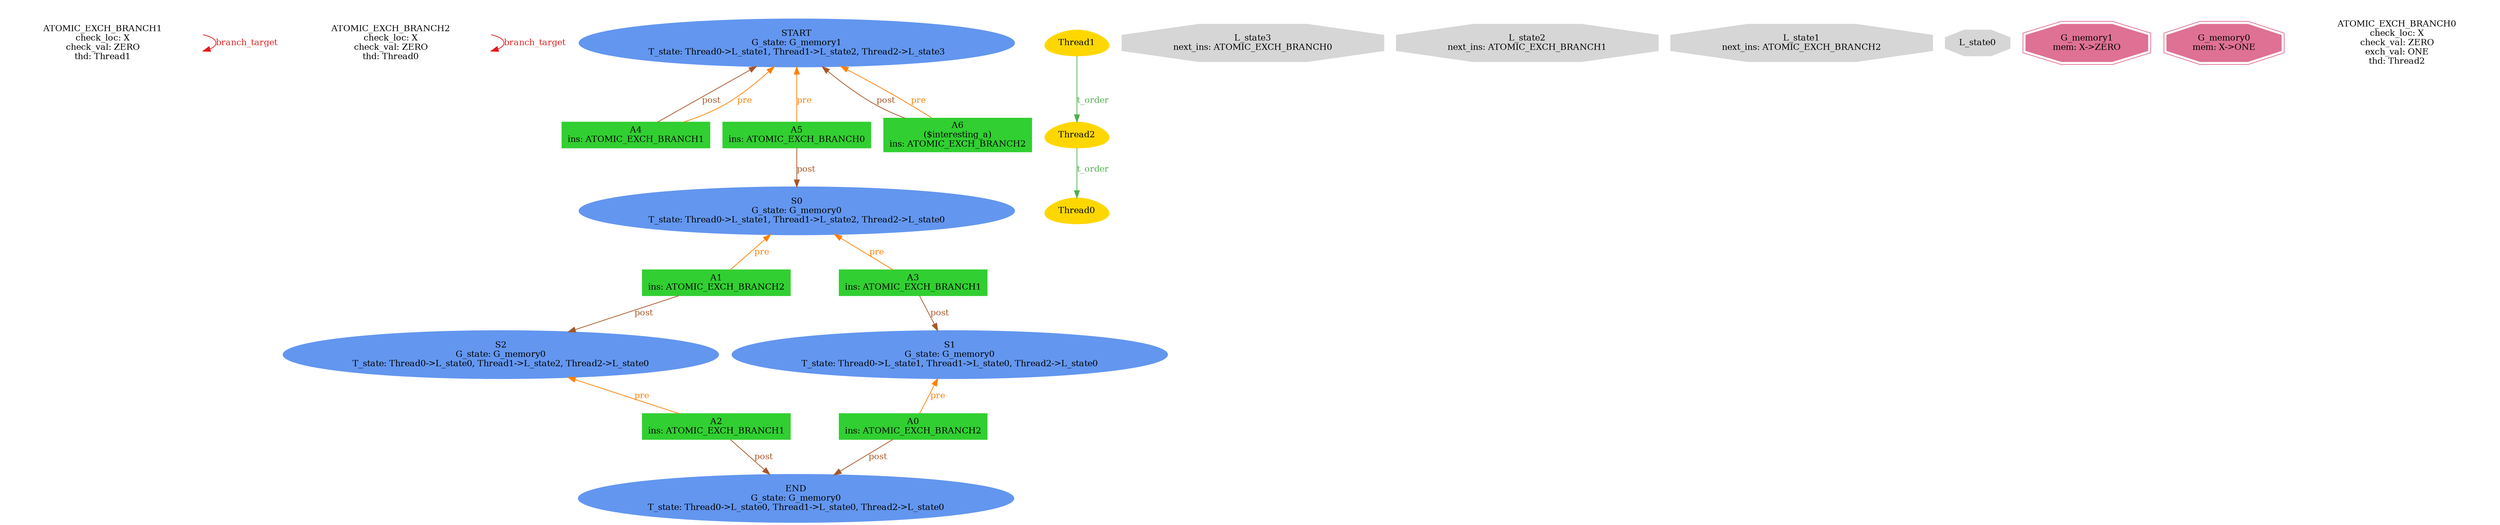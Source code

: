 digraph "graph" {
graph [fontsize=12]
node [fontsize=12]
edge [fontsize=12]
rankdir=TB;
"N20" -> "N20" [uuid = "<ATOMIC_EXCH_BRANCH1, ATOMIC_EXCH_BRANCH1>", color = "#e41a1c", fontcolor = "#e41a1c", style = "solid", label = "branch_target", dir = "forward", weight = "1"]
"N19" -> "N19" [uuid = "<ATOMIC_EXCH_BRANCH2, ATOMIC_EXCH_BRANCH2>", color = "#e41a1c", fontcolor = "#e41a1c", style = "solid", label = "branch_target", dir = "forward", weight = "1"]
"N14" -> "N10" [uuid = "<A0, END>", color = "#a65628", fontcolor = "#a65628", style = "solid", label = "post", dir = "forward", weight = "1"]
"N13" -> "N12" [uuid = "<A1, S2>", color = "#a65628", fontcolor = "#a65628", style = "solid", label = "post", dir = "forward", weight = "1"]
"N11" -> "N10" [uuid = "<A2, END>", color = "#a65628", fontcolor = "#a65628", style = "solid", label = "post", dir = "forward", weight = "1"]
"N16" -> "N15" [uuid = "<A3, S1>", color = "#a65628", fontcolor = "#a65628", style = "solid", label = "post", dir = "forward", weight = "1"]
"N23" -> "N22" [uuid = "<A4, START>", color = "#a65628", fontcolor = "#a65628", style = "solid", label = "post", dir = "back", weight = "1"]
"N18" -> "N17" [uuid = "<A5, S0>", color = "#a65628", fontcolor = "#a65628", style = "solid", label = "post", dir = "forward", weight = "1"]
"N23" -> "N21" [uuid = "<A6, START>", color = "#a65628", fontcolor = "#a65628", style = "solid", label = "post", dir = "back", weight = "1"]
"N15" -> "N14" [uuid = "<A0, S1>", color = "#ff7f00", fontcolor = "#ff7f00", style = "solid", label = "pre", dir = "back", weight = "1"]
"N17" -> "N13" [uuid = "<A1, S0>", color = "#ff7f00", fontcolor = "#ff7f00", style = "solid", label = "pre", dir = "back", weight = "1"]
"N12" -> "N11" [uuid = "<A2, S2>", color = "#ff7f00", fontcolor = "#ff7f00", style = "solid", label = "pre", dir = "back", weight = "1"]
"N17" -> "N16" [uuid = "<A3, S0>", color = "#ff7f00", fontcolor = "#ff7f00", style = "solid", label = "pre", dir = "back", weight = "1"]
"N23" -> "N22" [uuid = "<A4, START>", color = "#ff7f00", fontcolor = "#ff7f00", style = "solid", label = "pre", dir = "back", weight = "1"]
"N23" -> "N18" [uuid = "<A5, START>", color = "#ff7f00", fontcolor = "#ff7f00", style = "solid", label = "pre", dir = "back", weight = "1"]
"N23" -> "N21" [uuid = "<A6, START>", color = "#ff7f00", fontcolor = "#ff7f00", style = "solid", label = "pre", dir = "back", weight = "1"]
"N9" -> "N8" [uuid = "<Thread1, Thread2>", color = "#4daf4a", fontcolor = "#4daf4a", style = "solid", label = "t_order", dir = "forward", weight = "1"]
"N8" -> "N7" [uuid = "<Thread2, Thread0>", color = "#4daf4a", fontcolor = "#4daf4a", style = "solid", label = "t_order", dir = "forward", weight = "1"]
"N0" [uuid="L_state3", label="L_state3\nnext_ins: ATOMIC_EXCH_BRANCH0", color="#d6d6d6", fontcolor = "#000000", shape = "octagon", style = "filled, solid"]
"N1" [uuid="L_state2", label="L_state2\nnext_ins: ATOMIC_EXCH_BRANCH1", color="#d6d6d6", fontcolor = "#000000", shape = "octagon", style = "filled, solid"]
"N2" [uuid="L_state1", label="L_state1\nnext_ins: ATOMIC_EXCH_BRANCH2", color="#d6d6d6", fontcolor = "#000000", shape = "octagon", style = "filled, solid"]
"N3" [uuid="L_state0", label="L_state0", color="#d6d6d6", fontcolor = "#000000", shape = "octagon", style = "filled, solid"]
"N4" [uuid="G_memory1", label="G_memory1\nmem: X->ZERO", color="#de7194", fontcolor = "#000000", shape = "doubleoctagon", style = "filled, solid"]
"N5" [uuid="G_memory0", label="G_memory0\nmem: X->ONE", color="#de7194", fontcolor = "#000000", shape = "doubleoctagon", style = "filled, solid"]
"N6" [uuid="ATOMIC_EXCH_BRANCH0", label="ATOMIC_EXCH_BRANCH0\ncheck_loc: X\ncheck_val: ZERO\nexch_val: ONE\nthd: Thread2", color="#ffffff", fontcolor = "#000000", shape = "octagon", style = "filled, solid"]
"N7" [uuid="Thread0", label="Thread0", color="#ffd700", fontcolor = "#000000", shape = "egg", style = "filled, solid"]
"N8" [uuid="Thread2", label="Thread2", color="#ffd700", fontcolor = "#000000", shape = "egg", style = "filled, solid"]
"N9" [uuid="Thread1", label="Thread1", color="#ffd700", fontcolor = "#000000", shape = "egg", style = "filled, solid"]
"N10" [uuid="END", label="END\nG_state: G_memory0\nT_state: Thread0->L_state0, Thread1->L_state0, Thread2->L_state0", color="#6396ef", fontcolor = "#000000", shape = "ellipse", style = "filled, solid"]
"N11" [uuid="A2", label="A2\nins: ATOMIC_EXCH_BRANCH1", color="#31cf31", fontcolor = "#000000", shape = "box", style = "filled, solid"]
"N12" [uuid="S2", label="S2\nG_state: G_memory0\nT_state: Thread0->L_state0, Thread1->L_state2, Thread2->L_state0", color="#6396ef", fontcolor = "#000000", shape = "ellipse", style = "filled, solid"]
"N13" [uuid="A1", label="A1\nins: ATOMIC_EXCH_BRANCH2", color="#31cf31", fontcolor = "#000000", shape = "box", style = "filled, solid"]
"N14" [uuid="A0", label="A0\nins: ATOMIC_EXCH_BRANCH2", color="#31cf31", fontcolor = "#000000", shape = "box", style = "filled, solid"]
"N15" [uuid="S1", label="S1\nG_state: G_memory0\nT_state: Thread0->L_state1, Thread1->L_state0, Thread2->L_state0", color="#6396ef", fontcolor = "#000000", shape = "ellipse", style = "filled, solid"]
"N16" [uuid="A3", label="A3\nins: ATOMIC_EXCH_BRANCH1", color="#31cf31", fontcolor = "#000000", shape = "box", style = "filled, solid"]
"N17" [uuid="S0", label="S0\nG_state: G_memory0\nT_state: Thread0->L_state1, Thread1->L_state2, Thread2->L_state0", color="#6396ef", fontcolor = "#000000", shape = "ellipse", style = "filled, solid"]
"N18" [uuid="A5", label="A5\nins: ATOMIC_EXCH_BRANCH0", color="#31cf31", fontcolor = "#000000", shape = "box", style = "filled, solid"]
"N19" [uuid="ATOMIC_EXCH_BRANCH2", label="ATOMIC_EXCH_BRANCH2\ncheck_loc: X\ncheck_val: ZERO\nthd: Thread0", color="#ffffff", fontcolor = "#000000", shape = "octagon", style = "filled, solid"]
"N20" [uuid="ATOMIC_EXCH_BRANCH1", label="ATOMIC_EXCH_BRANCH1\ncheck_loc: X\ncheck_val: ZERO\nthd: Thread1", color="#ffffff", fontcolor = "#000000", shape = "octagon", style = "filled, solid"]
"N21" [uuid="A6", label="A6\n($interesting_a)\nins: ATOMIC_EXCH_BRANCH2", color="#31cf31", fontcolor = "#000000", shape = "box", style = "filled, solid"]
"N22" [uuid="A4", label="A4\nins: ATOMIC_EXCH_BRANCH1", color="#31cf31", fontcolor = "#000000", shape = "box", style = "filled, solid"]
"N23" [uuid="START", label="START\nG_state: G_memory1\nT_state: Thread0->L_state1, Thread1->L_state2, Thread2->L_state3", color="#6396ef", fontcolor = "#000000", shape = "ellipse", style = "filled, solid"]
}

